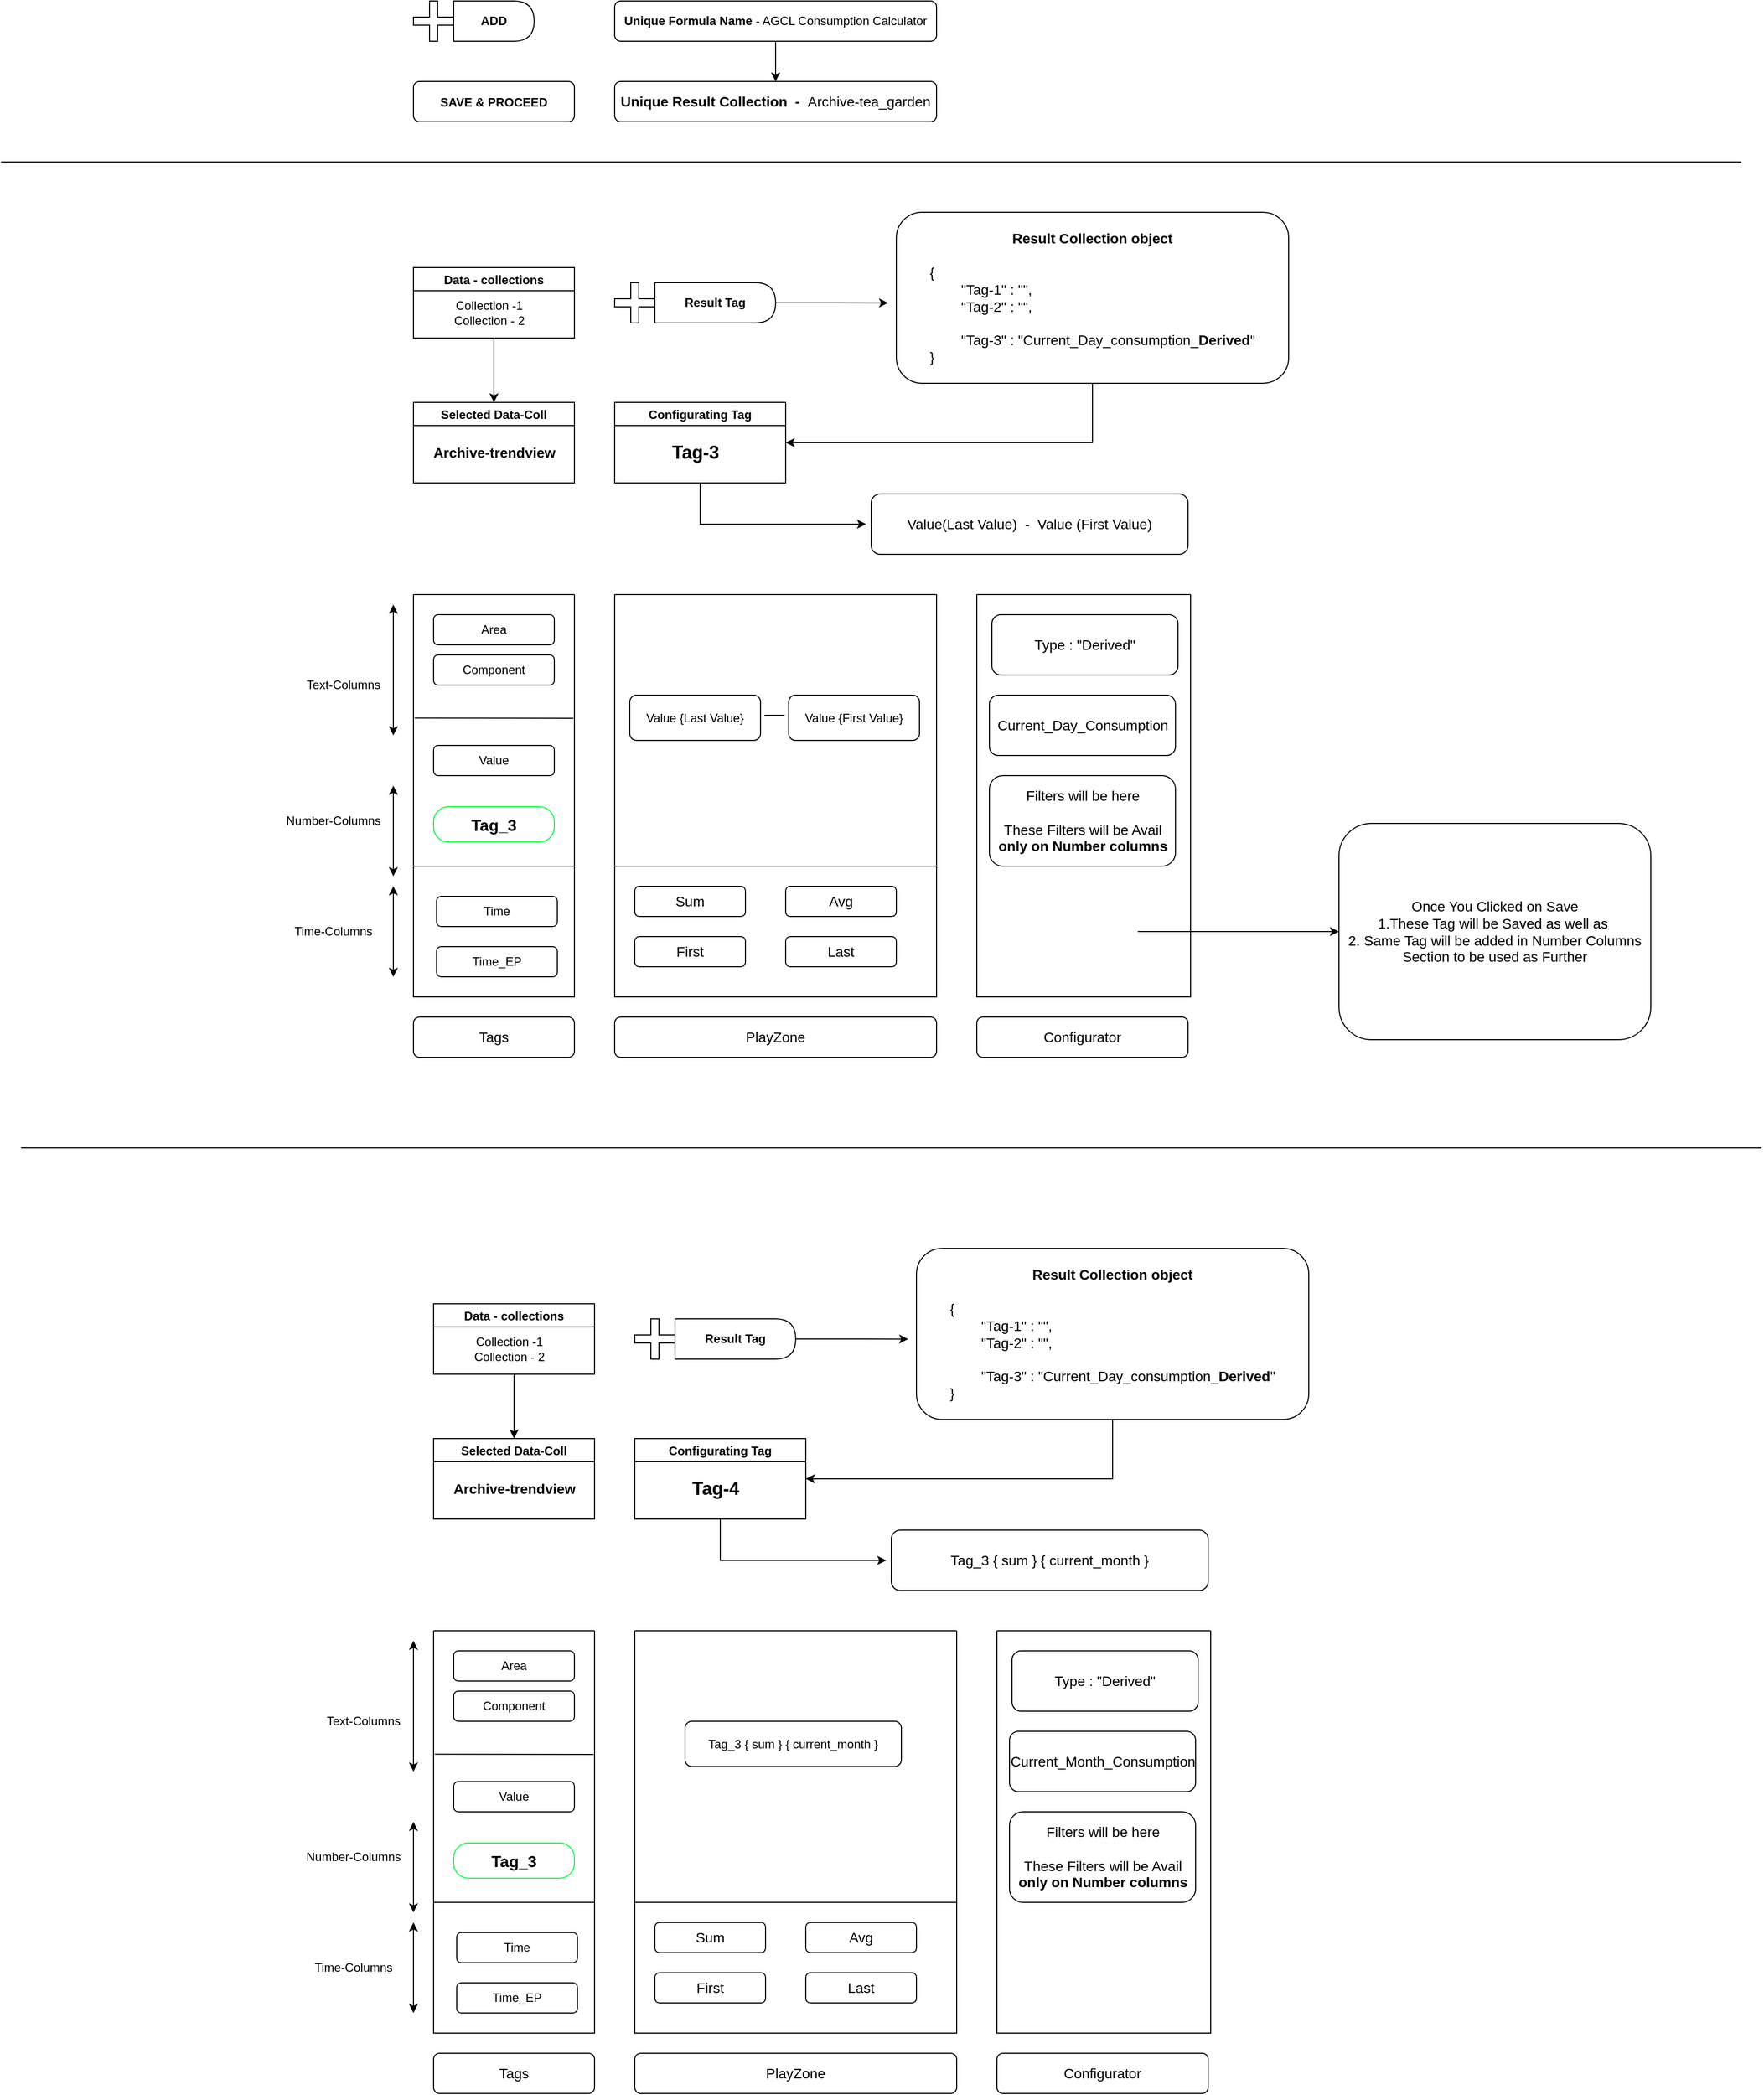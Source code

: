 <mxfile version="20.1.1" type="device"><diagram id="n2rWshyt-5yArchl0b58" name="Page-1"><mxGraphModel dx="2926" dy="2194" grid="1" gridSize="10" guides="1" tooltips="1" connect="1" arrows="1" fold="1" page="1" pageScale="1" pageWidth="850" pageHeight="1100" math="0" shadow="0"><root><mxCell id="0"/><mxCell id="1" parent="0"/><mxCell id="FpH3AtZYy_hckX26rvug-1" style="edgeStyle=orthogonalEdgeStyle;rounded=0;orthogonalLoop=1;jettySize=auto;html=1;exitX=0.5;exitY=1;exitDx=0;exitDy=0;entryX=0.5;entryY=0;entryDx=0;entryDy=0;fontSize=14;" parent="1" source="FpH3AtZYy_hckX26rvug-2" target="FpH3AtZYy_hckX26rvug-30" edge="1"><mxGeometry relative="1" as="geometry"/></mxCell><mxCell id="FpH3AtZYy_hckX26rvug-2" value="&lt;b&gt;Unique Formula Name&lt;/b&gt; - AGCL Consumption Calculator" style="rounded=1;whiteSpace=wrap;html=1;" parent="1" vertex="1"><mxGeometry x="280" y="-40" width="320" height="40" as="geometry"/></mxCell><mxCell id="FpH3AtZYy_hckX26rvug-3" value="" style="swimlane;startSize=0;" parent="1" vertex="1"><mxGeometry x="80" y="550" width="160" height="400" as="geometry"><mxRectangle x="80" y="120" width="50" height="40" as="alternateBounds"/></mxGeometry></mxCell><mxCell id="FpH3AtZYy_hckX26rvug-4" value="Area" style="rounded=1;whiteSpace=wrap;html=1;" parent="FpH3AtZYy_hckX26rvug-3" vertex="1"><mxGeometry x="20" y="20" width="120" height="30" as="geometry"/></mxCell><mxCell id="FpH3AtZYy_hckX26rvug-5" value="Component" style="rounded=1;whiteSpace=wrap;html=1;" parent="FpH3AtZYy_hckX26rvug-3" vertex="1"><mxGeometry x="20" y="60" width="120" height="30" as="geometry"/></mxCell><mxCell id="FpH3AtZYy_hckX26rvug-8" value="Time" style="rounded=1;whiteSpace=wrap;html=1;" parent="FpH3AtZYy_hckX26rvug-3" vertex="1"><mxGeometry x="23" y="300" width="120" height="30" as="geometry"/></mxCell><mxCell id="FpH3AtZYy_hckX26rvug-9" value="Time_EP" style="rounded=1;whiteSpace=wrap;html=1;" parent="FpH3AtZYy_hckX26rvug-3" vertex="1"><mxGeometry x="23" y="350" width="120" height="30" as="geometry"/></mxCell><mxCell id="FpH3AtZYy_hckX26rvug-10" value="Value" style="rounded=1;whiteSpace=wrap;html=1;" parent="FpH3AtZYy_hckX26rvug-3" vertex="1"><mxGeometry x="20" y="150" width="120" height="30" as="geometry"/></mxCell><mxCell id="FpH3AtZYy_hckX26rvug-11" value="" style="endArrow=none;html=1;rounded=0;fontSize=12;exitX=0;exitY=0.475;exitDx=0;exitDy=0;exitPerimeter=0;" parent="FpH3AtZYy_hckX26rvug-3" edge="1"><mxGeometry width="50" height="50" relative="1" as="geometry"><mxPoint y="270" as="sourcePoint"/><mxPoint x="160" y="270" as="targetPoint"/></mxGeometry></mxCell><mxCell id="FpH3AtZYy_hckX26rvug-89" value="&lt;b&gt;&lt;font style=&quot;font-size: 16px;&quot;&gt;Tag_3&lt;/font&gt;&lt;/b&gt;" style="rounded=1;whiteSpace=wrap;html=1;fontSize=14;arcSize=42;strokeColor=#00FF33;" parent="FpH3AtZYy_hckX26rvug-3" vertex="1"><mxGeometry x="20" y="211" width="120" height="35" as="geometry"/></mxCell><mxCell id="FpH3AtZYy_hckX26rvug-12" value="" style="swimlane;startSize=0;" parent="1" vertex="1"><mxGeometry x="280" y="550" width="320" height="400" as="geometry"/></mxCell><mxCell id="FpH3AtZYy_hckX26rvug-54" value="Value {Last Value}" style="rounded=1;whiteSpace=wrap;html=1;" parent="FpH3AtZYy_hckX26rvug-12" vertex="1"><mxGeometry x="15" y="100" width="130" height="45" as="geometry"/></mxCell><mxCell id="FpH3AtZYy_hckX26rvug-56" value="Sum" style="rounded=1;whiteSpace=wrap;html=1;fontSize=14;" parent="FpH3AtZYy_hckX26rvug-12" vertex="1"><mxGeometry x="20" y="290" width="110" height="30" as="geometry"/></mxCell><mxCell id="FpH3AtZYy_hckX26rvug-61" value="First" style="rounded=1;whiteSpace=wrap;html=1;fontSize=14;" parent="FpH3AtZYy_hckX26rvug-12" vertex="1"><mxGeometry x="20" y="340" width="110" height="30" as="geometry"/></mxCell><mxCell id="FpH3AtZYy_hckX26rvug-62" value="Avg" style="rounded=1;whiteSpace=wrap;html=1;fontSize=14;" parent="FpH3AtZYy_hckX26rvug-12" vertex="1"><mxGeometry x="170" y="290" width="110" height="30" as="geometry"/></mxCell><mxCell id="FpH3AtZYy_hckX26rvug-63" value="Last" style="rounded=1;whiteSpace=wrap;html=1;fontSize=14;" parent="FpH3AtZYy_hckX26rvug-12" vertex="1"><mxGeometry x="170" y="340" width="110" height="30" as="geometry"/></mxCell><mxCell id="FpH3AtZYy_hckX26rvug-78" value="Value {First Value}" style="rounded=1;whiteSpace=wrap;html=1;" parent="FpH3AtZYy_hckX26rvug-12" vertex="1"><mxGeometry x="173" y="100" width="130" height="45" as="geometry"/></mxCell><mxCell id="FpH3AtZYy_hckX26rvug-79" value="" style="endArrow=none;html=1;rounded=0;fontSize=14;" parent="FpH3AtZYy_hckX26rvug-12" edge="1"><mxGeometry width="50" height="50" relative="1" as="geometry"><mxPoint x="149" y="120" as="sourcePoint"/><mxPoint x="169" y="120" as="targetPoint"/></mxGeometry></mxCell><mxCell id="FpH3AtZYy_hckX26rvug-15" value="" style="swimlane;startSize=0;" parent="1" vertex="1"><mxGeometry x="640" y="550" width="212.5" height="400" as="geometry"/></mxCell><mxCell id="FpH3AtZYy_hckX26rvug-16" value="Type : &quot;Derived&quot;" style="rounded=1;whiteSpace=wrap;html=1;fontSize=14;" parent="FpH3AtZYy_hckX26rvug-15" vertex="1"><mxGeometry x="15" y="20" width="185" height="60" as="geometry"/></mxCell><mxCell id="FpH3AtZYy_hckX26rvug-17" value="Filters will be here&lt;br&gt;&lt;br&gt;These Filters will be Avail &lt;b&gt;only on Number columns&lt;/b&gt;" style="rounded=1;whiteSpace=wrap;html=1;fontSize=14;" parent="FpH3AtZYy_hckX26rvug-15" vertex="1"><mxGeometry x="12.5" y="180" width="185" height="90" as="geometry"/></mxCell><mxCell id="FpH3AtZYy_hckX26rvug-53" value="Current_Day_Consumption" style="rounded=1;whiteSpace=wrap;html=1;fontSize=14;" parent="FpH3AtZYy_hckX26rvug-15" vertex="1"><mxGeometry x="12.5" y="100" width="185" height="60" as="geometry"/></mxCell><mxCell id="FpH3AtZYy_hckX26rvug-85" value="" style="shape=image;html=1;verticalAlign=top;verticalLabelPosition=bottom;labelBackgroundColor=#ffffff;imageAspect=0;aspect=fixed;image=https://cdn2.iconfinder.com/data/icons/splashyIcons/button_save.png;fontSize=14;" parent="FpH3AtZYy_hckX26rvug-15" vertex="1"><mxGeometry x="50" y="280" width="110" height="110" as="geometry"/></mxCell><mxCell id="FpH3AtZYy_hckX26rvug-18" value="" style="shape=cross;whiteSpace=wrap;html=1;" parent="1" vertex="1"><mxGeometry x="80" y="-40" width="40" height="40" as="geometry"/></mxCell><mxCell id="FpH3AtZYy_hckX26rvug-19" value="&lt;b&gt;ADD&lt;/b&gt;" style="shape=delay;whiteSpace=wrap;html=1;" parent="1" vertex="1"><mxGeometry x="120" y="-40" width="80" height="40" as="geometry"/></mxCell><mxCell id="FpH3AtZYy_hckX26rvug-21" value="" style="edgeStyle=orthogonalEdgeStyle;rounded=0;orthogonalLoop=1;jettySize=auto;html=1;fontSize=14;entryX=0.5;entryY=0;entryDx=0;entryDy=0;" parent="1" source="FpH3AtZYy_hckX26rvug-22" target="FpH3AtZYy_hckX26rvug-25" edge="1"><mxGeometry relative="1" as="geometry"/></mxCell><mxCell id="FpH3AtZYy_hckX26rvug-22" value="Data - collections" style="swimlane;" parent="1" vertex="1"><mxGeometry x="80" y="225" width="160" height="70" as="geometry"/></mxCell><mxCell id="FpH3AtZYy_hckX26rvug-23" value="Collection -1&lt;br&gt;Collection - 2" style="text;html=1;align=center;verticalAlign=middle;resizable=0;points=[];autosize=1;strokeColor=none;fillColor=none;" parent="FpH3AtZYy_hckX26rvug-22" vertex="1"><mxGeometry x="30" y="25" width="90" height="40" as="geometry"/></mxCell><mxCell id="FpH3AtZYy_hckX26rvug-25" value="Selected Data-Coll" style="swimlane;" parent="1" vertex="1"><mxGeometry x="80" y="359" width="160" height="80" as="geometry"/></mxCell><mxCell id="FpH3AtZYy_hckX26rvug-26" value="&lt;font style=&quot;font-size: 14px;&quot;&gt;&lt;b&gt;Archive-trendview&lt;/b&gt;&lt;/font&gt;" style="text;html=1;align=center;verticalAlign=middle;resizable=0;points=[];autosize=1;strokeColor=none;fillColor=none;" parent="FpH3AtZYy_hckX26rvug-25" vertex="1"><mxGeometry x="10" y="35" width="140" height="30" as="geometry"/></mxCell><mxCell id="FpH3AtZYy_hckX26rvug-28" style="edgeStyle=orthogonalEdgeStyle;rounded=0;orthogonalLoop=1;jettySize=auto;html=1;exitX=0.5;exitY=1;exitDx=0;exitDy=0;entryX=1;entryY=0.5;entryDx=0;entryDy=0;fontSize=14;" parent="1" source="FpH3AtZYy_hckX26rvug-29" target="FpH3AtZYy_hckX26rvug-44" edge="1"><mxGeometry relative="1" as="geometry"/></mxCell><mxCell id="FpH3AtZYy_hckX26rvug-29" value="&lt;b&gt;Result Collection object&lt;/b&gt;&lt;br&gt;&lt;div style=&quot;text-align: left;&quot;&gt;&lt;span style=&quot;background-color: initial;&quot;&gt;&lt;br&gt;&lt;/span&gt;&lt;/div&gt;&lt;div style=&quot;text-align: left;&quot;&gt;&lt;span style=&quot;background-color: initial;&quot;&gt;{&amp;nbsp; &amp;nbsp; &amp;nbsp; &amp;nbsp;&lt;/span&gt;&lt;/div&gt;&lt;div style=&quot;text-align: left;&quot;&gt;&lt;span style=&quot;background-color: initial;&quot;&gt;&amp;nbsp; &amp;nbsp; &amp;nbsp; &amp;nbsp; &quot;Tag-1&quot; : &quot;&quot;,&lt;/span&gt;&lt;/div&gt;&lt;div style=&quot;text-align: left;&quot;&gt;&lt;span style=&quot;background-color: initial;&quot;&gt;&amp;nbsp; &amp;nbsp; &amp;nbsp; &amp;nbsp; &quot;Tag-2&quot; : &quot;&quot;,&lt;/span&gt;&lt;/div&gt;&lt;div style=&quot;text-align: left;&quot;&gt;&lt;span style=&quot;background-color: initial;&quot;&gt;&amp;nbsp; &amp;nbsp; &amp;nbsp;&lt;/span&gt;&lt;/div&gt;&lt;div style=&quot;text-align: left;&quot;&gt;&lt;span style=&quot;background-color: initial;&quot;&gt;&amp;nbsp; &amp;nbsp; &amp;nbsp; &amp;nbsp; &quot;Tag-3&quot; : &quot;Current_Day_consumption_&lt;b&gt;Derived&lt;/b&gt;&quot;&lt;/span&gt;&lt;/div&gt;&lt;div style=&quot;text-align: left;&quot;&gt;&lt;span style=&quot;background-color: initial;&quot;&gt;}&lt;/span&gt;&lt;/div&gt;" style="rounded=1;whiteSpace=wrap;html=1;fontSize=14;" parent="1" vertex="1"><mxGeometry x="560" y="170" width="390" height="170" as="geometry"/></mxCell><mxCell id="FpH3AtZYy_hckX26rvug-30" value="&lt;b&gt;Unique Result Collection&amp;nbsp; -&amp;nbsp; &lt;/b&gt;Archive-tea_garden" style="rounded=1;whiteSpace=wrap;html=1;fontSize=14;" parent="1" vertex="1"><mxGeometry x="280" y="40" width="320" height="40" as="geometry"/></mxCell><mxCell id="FpH3AtZYy_hckX26rvug-31" value="&lt;b&gt;&lt;font style=&quot;font-size: 12px;&quot;&gt;SAVE &amp;amp; PROCEED&lt;/font&gt;&lt;/b&gt;" style="rounded=1;whiteSpace=wrap;html=1;fontSize=14;" parent="1" vertex="1"><mxGeometry x="80" y="40" width="160" height="40" as="geometry"/></mxCell><mxCell id="FpH3AtZYy_hckX26rvug-32" value="" style="endArrow=none;html=1;rounded=0;fontSize=12;" parent="1" edge="1"><mxGeometry width="50" height="50" relative="1" as="geometry"><mxPoint x="-330" y="120" as="sourcePoint"/><mxPoint x="1400" y="120" as="targetPoint"/></mxGeometry></mxCell><mxCell id="FpH3AtZYy_hckX26rvug-34" value="" style="shape=cross;whiteSpace=wrap;html=1;" parent="1" vertex="1"><mxGeometry x="280" y="240" width="40" height="40" as="geometry"/></mxCell><mxCell id="FpH3AtZYy_hckX26rvug-35" style="edgeStyle=orthogonalEdgeStyle;rounded=0;orthogonalLoop=1;jettySize=auto;html=1;exitX=1;exitY=0.5;exitDx=0;exitDy=0;entryX=-0.021;entryY=0.53;entryDx=0;entryDy=0;entryPerimeter=0;fontSize=12;" parent="1" source="FpH3AtZYy_hckX26rvug-36" target="FpH3AtZYy_hckX26rvug-29" edge="1"><mxGeometry relative="1" as="geometry"/></mxCell><mxCell id="FpH3AtZYy_hckX26rvug-36" value="&lt;b&gt;Result Tag&lt;/b&gt;" style="shape=delay;whiteSpace=wrap;html=1;" parent="1" vertex="1"><mxGeometry x="320" y="240" width="120" height="40" as="geometry"/></mxCell><mxCell id="FpH3AtZYy_hckX26rvug-37" value="" style="endArrow=none;html=1;rounded=0;fontSize=12;exitX=0.008;exitY=0.307;exitDx=0;exitDy=0;exitPerimeter=0;" parent="1" source="FpH3AtZYy_hckX26rvug-3" edge="1"><mxGeometry width="50" height="50" relative="1" as="geometry"><mxPoint x="80" y="734" as="sourcePoint"/><mxPoint x="239" y="673" as="targetPoint"/></mxGeometry></mxCell><mxCell id="FpH3AtZYy_hckX26rvug-38" value="" style="endArrow=classic;startArrow=classic;html=1;rounded=0;fontSize=12;" parent="1" edge="1"><mxGeometry width="50" height="50" relative="1" as="geometry"><mxPoint x="60" y="690" as="sourcePoint"/><mxPoint x="60" y="560" as="targetPoint"/></mxGeometry></mxCell><mxCell id="FpH3AtZYy_hckX26rvug-39" value="Text-Columns" style="text;html=1;align=center;verticalAlign=middle;resizable=0;points=[];autosize=1;strokeColor=none;fillColor=none;fontSize=12;" parent="1" vertex="1"><mxGeometry x="-40" y="625" width="100" height="30" as="geometry"/></mxCell><mxCell id="FpH3AtZYy_hckX26rvug-40" value="" style="endArrow=classic;startArrow=classic;html=1;rounded=0;fontSize=12;" parent="1" edge="1"><mxGeometry width="50" height="50" relative="1" as="geometry"><mxPoint x="60" y="830" as="sourcePoint"/><mxPoint x="60" y="740" as="targetPoint"/></mxGeometry></mxCell><mxCell id="FpH3AtZYy_hckX26rvug-41" value="Number-Columns" style="text;html=1;align=center;verticalAlign=middle;resizable=0;points=[];autosize=1;strokeColor=none;fillColor=none;fontSize=12;" parent="1" vertex="1"><mxGeometry x="-60" y="760" width="120" height="30" as="geometry"/></mxCell><mxCell id="FpH3AtZYy_hckX26rvug-42" value="" style="endArrow=classic;startArrow=classic;html=1;rounded=0;fontSize=12;" parent="1" edge="1"><mxGeometry width="50" height="50" relative="1" as="geometry"><mxPoint x="60" y="930" as="sourcePoint"/><mxPoint x="60" y="840" as="targetPoint"/></mxGeometry></mxCell><mxCell id="FpH3AtZYy_hckX26rvug-43" value="Time-Columns" style="text;html=1;align=center;verticalAlign=middle;resizable=0;points=[];autosize=1;strokeColor=none;fillColor=none;fontSize=12;" parent="1" vertex="1"><mxGeometry x="-50" y="870" width="100" height="30" as="geometry"/></mxCell><mxCell id="FpH3AtZYy_hckX26rvug-80" style="edgeStyle=orthogonalEdgeStyle;rounded=0;orthogonalLoop=1;jettySize=auto;html=1;exitX=0.5;exitY=1;exitDx=0;exitDy=0;fontSize=14;" parent="1" source="FpH3AtZYy_hckX26rvug-44" edge="1"><mxGeometry relative="1" as="geometry"><mxPoint x="530" y="480" as="targetPoint"/><Array as="points"><mxPoint x="365" y="480"/></Array></mxGeometry></mxCell><mxCell id="FpH3AtZYy_hckX26rvug-44" value="Configurating Tag" style="swimlane;startSize=23;" parent="1" vertex="1"><mxGeometry x="280" y="359" width="170" height="80" as="geometry"/></mxCell><mxCell id="FpH3AtZYy_hckX26rvug-45" value="&lt;font style=&quot;font-size: 18px;&quot;&gt;&lt;b style=&quot;&quot;&gt;Tag-3&lt;/b&gt;&lt;/font&gt;" style="text;html=1;align=center;verticalAlign=middle;resizable=0;points=[];autosize=1;strokeColor=none;fillColor=none;" parent="FpH3AtZYy_hckX26rvug-44" vertex="1"><mxGeometry x="45" y="30" width="70" height="40" as="geometry"/></mxCell><mxCell id="FpH3AtZYy_hckX26rvug-47" value="PlayZone" style="rounded=1;whiteSpace=wrap;html=1;fontSize=14;" parent="1" vertex="1"><mxGeometry x="280" y="970" width="320" height="40" as="geometry"/></mxCell><mxCell id="FpH3AtZYy_hckX26rvug-48" value="Configurator" style="rounded=1;whiteSpace=wrap;html=1;fontSize=14;" parent="1" vertex="1"><mxGeometry x="640" y="970" width="210" height="40" as="geometry"/></mxCell><mxCell id="FpH3AtZYy_hckX26rvug-49" value="Tags" style="rounded=1;whiteSpace=wrap;html=1;fontSize=14;" parent="1" vertex="1"><mxGeometry x="80" y="970" width="160" height="40" as="geometry"/></mxCell><mxCell id="FpH3AtZYy_hckX26rvug-55" value="" style="endArrow=none;html=1;rounded=0;fontSize=14;" parent="1" edge="1"><mxGeometry width="50" height="50" relative="1" as="geometry"><mxPoint x="280" y="820" as="sourcePoint"/><mxPoint x="600" y="820" as="targetPoint"/></mxGeometry></mxCell><mxCell id="FpH3AtZYy_hckX26rvug-81" value="Value(Last Value)&amp;nbsp; -&amp;nbsp; Value (First Value)" style="rounded=1;whiteSpace=wrap;html=1;fontSize=14;" parent="1" vertex="1"><mxGeometry x="535" y="450" width="315" height="60" as="geometry"/></mxCell><mxCell id="FpH3AtZYy_hckX26rvug-87" style="edgeStyle=orthogonalEdgeStyle;rounded=0;orthogonalLoop=1;jettySize=auto;html=1;exitX=1;exitY=0.5;exitDx=0;exitDy=0;fontSize=14;entryX=0;entryY=0.5;entryDx=0;entryDy=0;" parent="1" source="FpH3AtZYy_hckX26rvug-85" target="FpH3AtZYy_hckX26rvug-88" edge="1"><mxGeometry relative="1" as="geometry"><mxPoint x="990" y="885" as="targetPoint"/></mxGeometry></mxCell><mxCell id="FpH3AtZYy_hckX26rvug-88" value="Once You Clicked on Save&lt;br&gt;1.These Tag will be Saved as well as&amp;nbsp;&lt;br&gt;2. Same Tag will be added in Number Columns Section to be used as Further" style="rounded=1;whiteSpace=wrap;html=1;fontSize=14;" parent="1" vertex="1"><mxGeometry x="1000" y="777.5" width="310" height="215" as="geometry"/></mxCell><mxCell id="FpH3AtZYy_hckX26rvug-90" value="" style="swimlane;startSize=0;" parent="1" vertex="1"><mxGeometry x="100" y="1580" width="160" height="400" as="geometry"><mxRectangle x="80" y="120" width="50" height="40" as="alternateBounds"/></mxGeometry></mxCell><mxCell id="FpH3AtZYy_hckX26rvug-91" value="Area" style="rounded=1;whiteSpace=wrap;html=1;" parent="FpH3AtZYy_hckX26rvug-90" vertex="1"><mxGeometry x="20" y="20" width="120" height="30" as="geometry"/></mxCell><mxCell id="FpH3AtZYy_hckX26rvug-92" value="Component" style="rounded=1;whiteSpace=wrap;html=1;" parent="FpH3AtZYy_hckX26rvug-90" vertex="1"><mxGeometry x="20" y="60" width="120" height="30" as="geometry"/></mxCell><mxCell id="FpH3AtZYy_hckX26rvug-93" value="Time" style="rounded=1;whiteSpace=wrap;html=1;" parent="FpH3AtZYy_hckX26rvug-90" vertex="1"><mxGeometry x="23" y="300" width="120" height="30" as="geometry"/></mxCell><mxCell id="FpH3AtZYy_hckX26rvug-94" value="Time_EP" style="rounded=1;whiteSpace=wrap;html=1;" parent="FpH3AtZYy_hckX26rvug-90" vertex="1"><mxGeometry x="23" y="350" width="120" height="30" as="geometry"/></mxCell><mxCell id="FpH3AtZYy_hckX26rvug-95" value="Value" style="rounded=1;whiteSpace=wrap;html=1;" parent="FpH3AtZYy_hckX26rvug-90" vertex="1"><mxGeometry x="20" y="150" width="120" height="30" as="geometry"/></mxCell><mxCell id="FpH3AtZYy_hckX26rvug-96" value="" style="endArrow=none;html=1;rounded=0;fontSize=12;exitX=0;exitY=0.475;exitDx=0;exitDy=0;exitPerimeter=0;" parent="FpH3AtZYy_hckX26rvug-90" edge="1"><mxGeometry width="50" height="50" relative="1" as="geometry"><mxPoint y="270" as="sourcePoint"/><mxPoint x="160" y="270" as="targetPoint"/></mxGeometry></mxCell><mxCell id="FpH3AtZYy_hckX26rvug-97" value="&lt;b&gt;&lt;font style=&quot;font-size: 16px;&quot;&gt;Tag_3&lt;/font&gt;&lt;/b&gt;" style="rounded=1;whiteSpace=wrap;html=1;fontSize=14;arcSize=42;strokeColor=#00FF33;" parent="FpH3AtZYy_hckX26rvug-90" vertex="1"><mxGeometry x="20" y="211" width="120" height="35" as="geometry"/></mxCell><mxCell id="FpH3AtZYy_hckX26rvug-98" value="" style="swimlane;startSize=0;" parent="1" vertex="1"><mxGeometry x="300" y="1580" width="320" height="400" as="geometry"/></mxCell><mxCell id="FpH3AtZYy_hckX26rvug-99" value="Tag_3 { sum } { current_month }" style="rounded=1;whiteSpace=wrap;html=1;" parent="FpH3AtZYy_hckX26rvug-98" vertex="1"><mxGeometry x="50" y="90" width="215" height="45" as="geometry"/></mxCell><mxCell id="FpH3AtZYy_hckX26rvug-100" value="Sum" style="rounded=1;whiteSpace=wrap;html=1;fontSize=14;" parent="FpH3AtZYy_hckX26rvug-98" vertex="1"><mxGeometry x="20" y="290" width="110" height="30" as="geometry"/></mxCell><mxCell id="FpH3AtZYy_hckX26rvug-101" value="First" style="rounded=1;whiteSpace=wrap;html=1;fontSize=14;" parent="FpH3AtZYy_hckX26rvug-98" vertex="1"><mxGeometry x="20" y="340" width="110" height="30" as="geometry"/></mxCell><mxCell id="FpH3AtZYy_hckX26rvug-102" value="Avg" style="rounded=1;whiteSpace=wrap;html=1;fontSize=14;" parent="FpH3AtZYy_hckX26rvug-98" vertex="1"><mxGeometry x="170" y="290" width="110" height="30" as="geometry"/></mxCell><mxCell id="FpH3AtZYy_hckX26rvug-103" value="Last" style="rounded=1;whiteSpace=wrap;html=1;fontSize=14;" parent="FpH3AtZYy_hckX26rvug-98" vertex="1"><mxGeometry x="170" y="340" width="110" height="30" as="geometry"/></mxCell><mxCell id="FpH3AtZYy_hckX26rvug-106" value="" style="swimlane;startSize=0;" parent="1" vertex="1"><mxGeometry x="660" y="1580" width="212.5" height="400" as="geometry"/></mxCell><mxCell id="FpH3AtZYy_hckX26rvug-107" value="Type : &quot;Derived&quot;" style="rounded=1;whiteSpace=wrap;html=1;fontSize=14;" parent="FpH3AtZYy_hckX26rvug-106" vertex="1"><mxGeometry x="15" y="20" width="185" height="60" as="geometry"/></mxCell><mxCell id="FpH3AtZYy_hckX26rvug-108" value="Filters will be here&lt;br&gt;&lt;br&gt;These Filters will be Avail &lt;b&gt;only on Number columns&lt;/b&gt;" style="rounded=1;whiteSpace=wrap;html=1;fontSize=14;" parent="FpH3AtZYy_hckX26rvug-106" vertex="1"><mxGeometry x="12.5" y="180" width="185" height="90" as="geometry"/></mxCell><mxCell id="FpH3AtZYy_hckX26rvug-109" value="Current_Month_Consumption" style="rounded=1;whiteSpace=wrap;html=1;fontSize=14;" parent="FpH3AtZYy_hckX26rvug-106" vertex="1"><mxGeometry x="12.5" y="100" width="185" height="60" as="geometry"/></mxCell><mxCell id="FpH3AtZYy_hckX26rvug-110" value="" style="shape=image;html=1;verticalAlign=top;verticalLabelPosition=bottom;labelBackgroundColor=#ffffff;imageAspect=0;aspect=fixed;image=https://cdn2.iconfinder.com/data/icons/splashyIcons/button_save.png;fontSize=14;" parent="FpH3AtZYy_hckX26rvug-106" vertex="1"><mxGeometry x="50" y="280" width="110" height="110" as="geometry"/></mxCell><mxCell id="FpH3AtZYy_hckX26rvug-111" value="" style="edgeStyle=orthogonalEdgeStyle;rounded=0;orthogonalLoop=1;jettySize=auto;html=1;fontSize=14;entryX=0.5;entryY=0;entryDx=0;entryDy=0;" parent="1" source="FpH3AtZYy_hckX26rvug-112" target="FpH3AtZYy_hckX26rvug-114" edge="1"><mxGeometry relative="1" as="geometry"/></mxCell><mxCell id="FpH3AtZYy_hckX26rvug-112" value="Data - collections" style="swimlane;" parent="1" vertex="1"><mxGeometry x="100" y="1255" width="160" height="70" as="geometry"/></mxCell><mxCell id="FpH3AtZYy_hckX26rvug-113" value="Collection -1&lt;br&gt;Collection - 2" style="text;html=1;align=center;verticalAlign=middle;resizable=0;points=[];autosize=1;strokeColor=none;fillColor=none;" parent="FpH3AtZYy_hckX26rvug-112" vertex="1"><mxGeometry x="30" y="25" width="90" height="40" as="geometry"/></mxCell><mxCell id="FpH3AtZYy_hckX26rvug-114" value="Selected Data-Coll" style="swimlane;" parent="1" vertex="1"><mxGeometry x="100" y="1389" width="160" height="80" as="geometry"/></mxCell><mxCell id="FpH3AtZYy_hckX26rvug-115" value="&lt;font style=&quot;font-size: 14px;&quot;&gt;&lt;b&gt;Archive-trendview&lt;/b&gt;&lt;/font&gt;" style="text;html=1;align=center;verticalAlign=middle;resizable=0;points=[];autosize=1;strokeColor=none;fillColor=none;" parent="FpH3AtZYy_hckX26rvug-114" vertex="1"><mxGeometry x="10" y="35" width="140" height="30" as="geometry"/></mxCell><mxCell id="FpH3AtZYy_hckX26rvug-116" style="edgeStyle=orthogonalEdgeStyle;rounded=0;orthogonalLoop=1;jettySize=auto;html=1;exitX=0.5;exitY=1;exitDx=0;exitDy=0;entryX=1;entryY=0.5;entryDx=0;entryDy=0;fontSize=14;" parent="1" source="FpH3AtZYy_hckX26rvug-117" target="FpH3AtZYy_hckX26rvug-129" edge="1"><mxGeometry relative="1" as="geometry"/></mxCell><mxCell id="FpH3AtZYy_hckX26rvug-117" value="&lt;b&gt;Result Collection object&lt;/b&gt;&lt;br&gt;&lt;div style=&quot;text-align: left;&quot;&gt;&lt;span style=&quot;background-color: initial;&quot;&gt;&lt;br&gt;&lt;/span&gt;&lt;/div&gt;&lt;div style=&quot;text-align: left;&quot;&gt;&lt;span style=&quot;background-color: initial;&quot;&gt;{&amp;nbsp; &amp;nbsp; &amp;nbsp; &amp;nbsp;&lt;/span&gt;&lt;/div&gt;&lt;div style=&quot;text-align: left;&quot;&gt;&lt;span style=&quot;background-color: initial;&quot;&gt;&amp;nbsp; &amp;nbsp; &amp;nbsp; &amp;nbsp; &quot;Tag-1&quot; : &quot;&quot;,&lt;/span&gt;&lt;/div&gt;&lt;div style=&quot;text-align: left;&quot;&gt;&lt;span style=&quot;background-color: initial;&quot;&gt;&amp;nbsp; &amp;nbsp; &amp;nbsp; &amp;nbsp; &quot;Tag-2&quot; : &quot;&quot;,&lt;/span&gt;&lt;/div&gt;&lt;div style=&quot;text-align: left;&quot;&gt;&lt;span style=&quot;background-color: initial;&quot;&gt;&amp;nbsp; &amp;nbsp; &amp;nbsp;&lt;/span&gt;&lt;/div&gt;&lt;div style=&quot;text-align: left;&quot;&gt;&lt;span style=&quot;background-color: initial;&quot;&gt;&amp;nbsp; &amp;nbsp; &amp;nbsp; &amp;nbsp; &quot;Tag-3&quot; : &quot;Current_Day_consumption_&lt;b&gt;Derived&lt;/b&gt;&quot;&lt;/span&gt;&lt;/div&gt;&lt;div style=&quot;text-align: left;&quot;&gt;&lt;span style=&quot;background-color: initial;&quot;&gt;}&lt;/span&gt;&lt;/div&gt;" style="rounded=1;whiteSpace=wrap;html=1;fontSize=14;" parent="1" vertex="1"><mxGeometry x="580" y="1200" width="390" height="170" as="geometry"/></mxCell><mxCell id="FpH3AtZYy_hckX26rvug-118" value="" style="shape=cross;whiteSpace=wrap;html=1;" parent="1" vertex="1"><mxGeometry x="300" y="1270" width="40" height="40" as="geometry"/></mxCell><mxCell id="FpH3AtZYy_hckX26rvug-119" style="edgeStyle=orthogonalEdgeStyle;rounded=0;orthogonalLoop=1;jettySize=auto;html=1;exitX=1;exitY=0.5;exitDx=0;exitDy=0;entryX=-0.021;entryY=0.53;entryDx=0;entryDy=0;entryPerimeter=0;fontSize=12;" parent="1" source="FpH3AtZYy_hckX26rvug-120" target="FpH3AtZYy_hckX26rvug-117" edge="1"><mxGeometry relative="1" as="geometry"/></mxCell><mxCell id="FpH3AtZYy_hckX26rvug-120" value="&lt;b&gt;Result Tag&lt;/b&gt;" style="shape=delay;whiteSpace=wrap;html=1;" parent="1" vertex="1"><mxGeometry x="340" y="1270" width="120" height="40" as="geometry"/></mxCell><mxCell id="FpH3AtZYy_hckX26rvug-121" value="" style="endArrow=none;html=1;rounded=0;fontSize=12;exitX=0.008;exitY=0.307;exitDx=0;exitDy=0;exitPerimeter=0;" parent="1" source="FpH3AtZYy_hckX26rvug-90" edge="1"><mxGeometry width="50" height="50" relative="1" as="geometry"><mxPoint x="100" y="1764" as="sourcePoint"/><mxPoint x="259" y="1703" as="targetPoint"/></mxGeometry></mxCell><mxCell id="FpH3AtZYy_hckX26rvug-122" value="" style="endArrow=classic;startArrow=classic;html=1;rounded=0;fontSize=12;" parent="1" edge="1"><mxGeometry width="50" height="50" relative="1" as="geometry"><mxPoint x="80" y="1720" as="sourcePoint"/><mxPoint x="80" y="1590" as="targetPoint"/></mxGeometry></mxCell><mxCell id="FpH3AtZYy_hckX26rvug-123" value="Text-Columns" style="text;html=1;align=center;verticalAlign=middle;resizable=0;points=[];autosize=1;strokeColor=none;fillColor=none;fontSize=12;" parent="1" vertex="1"><mxGeometry x="-20" y="1655" width="100" height="30" as="geometry"/></mxCell><mxCell id="FpH3AtZYy_hckX26rvug-124" value="" style="endArrow=classic;startArrow=classic;html=1;rounded=0;fontSize=12;" parent="1" edge="1"><mxGeometry width="50" height="50" relative="1" as="geometry"><mxPoint x="80" y="1860" as="sourcePoint"/><mxPoint x="80" y="1770" as="targetPoint"/></mxGeometry></mxCell><mxCell id="FpH3AtZYy_hckX26rvug-125" value="Number-Columns" style="text;html=1;align=center;verticalAlign=middle;resizable=0;points=[];autosize=1;strokeColor=none;fillColor=none;fontSize=12;" parent="1" vertex="1"><mxGeometry x="-40" y="1790" width="120" height="30" as="geometry"/></mxCell><mxCell id="FpH3AtZYy_hckX26rvug-126" value="" style="endArrow=classic;startArrow=classic;html=1;rounded=0;fontSize=12;" parent="1" edge="1"><mxGeometry width="50" height="50" relative="1" as="geometry"><mxPoint x="80" y="1960" as="sourcePoint"/><mxPoint x="80" y="1870" as="targetPoint"/></mxGeometry></mxCell><mxCell id="FpH3AtZYy_hckX26rvug-127" value="Time-Columns" style="text;html=1;align=center;verticalAlign=middle;resizable=0;points=[];autosize=1;strokeColor=none;fillColor=none;fontSize=12;" parent="1" vertex="1"><mxGeometry x="-30" y="1900" width="100" height="30" as="geometry"/></mxCell><mxCell id="FpH3AtZYy_hckX26rvug-128" style="edgeStyle=orthogonalEdgeStyle;rounded=0;orthogonalLoop=1;jettySize=auto;html=1;exitX=0.5;exitY=1;exitDx=0;exitDy=0;fontSize=14;" parent="1" source="FpH3AtZYy_hckX26rvug-129" edge="1"><mxGeometry relative="1" as="geometry"><mxPoint x="550" y="1510" as="targetPoint"/><Array as="points"><mxPoint x="385" y="1510"/></Array></mxGeometry></mxCell><mxCell id="FpH3AtZYy_hckX26rvug-129" value="Configurating Tag" style="swimlane;startSize=23;" parent="1" vertex="1"><mxGeometry x="300" y="1389" width="170" height="80" as="geometry"/></mxCell><mxCell id="FpH3AtZYy_hckX26rvug-130" value="&lt;font style=&quot;font-size: 18px;&quot;&gt;&lt;b style=&quot;&quot;&gt;Tag-4&lt;/b&gt;&lt;/font&gt;" style="text;html=1;align=center;verticalAlign=middle;resizable=0;points=[];autosize=1;strokeColor=none;fillColor=none;" parent="FpH3AtZYy_hckX26rvug-129" vertex="1"><mxGeometry x="45" y="30" width="70" height="40" as="geometry"/></mxCell><mxCell id="FpH3AtZYy_hckX26rvug-131" value="PlayZone" style="rounded=1;whiteSpace=wrap;html=1;fontSize=14;" parent="1" vertex="1"><mxGeometry x="300" y="2000" width="320" height="40" as="geometry"/></mxCell><mxCell id="FpH3AtZYy_hckX26rvug-132" value="Configurator" style="rounded=1;whiteSpace=wrap;html=1;fontSize=14;" parent="1" vertex="1"><mxGeometry x="660" y="2000" width="210" height="40" as="geometry"/></mxCell><mxCell id="FpH3AtZYy_hckX26rvug-133" value="Tags" style="rounded=1;whiteSpace=wrap;html=1;fontSize=14;" parent="1" vertex="1"><mxGeometry x="100" y="2000" width="160" height="40" as="geometry"/></mxCell><mxCell id="FpH3AtZYy_hckX26rvug-134" value="" style="endArrow=none;html=1;rounded=0;fontSize=14;" parent="1" edge="1"><mxGeometry width="50" height="50" relative="1" as="geometry"><mxPoint x="300" y="1850" as="sourcePoint"/><mxPoint x="620" y="1850" as="targetPoint"/></mxGeometry></mxCell><mxCell id="FpH3AtZYy_hckX26rvug-135" value="Tag_3 { sum } { current_month }" style="rounded=1;whiteSpace=wrap;html=1;fontSize=14;" parent="1" vertex="1"><mxGeometry x="555" y="1480" width="315" height="60" as="geometry"/></mxCell><mxCell id="FpH3AtZYy_hckX26rvug-138" value="" style="endArrow=none;html=1;rounded=0;fontSize=12;" parent="1" edge="1"><mxGeometry width="50" height="50" relative="1" as="geometry"><mxPoint x="-310" y="1100" as="sourcePoint"/><mxPoint x="1420" y="1100" as="targetPoint"/></mxGeometry></mxCell></root></mxGraphModel></diagram></mxfile>